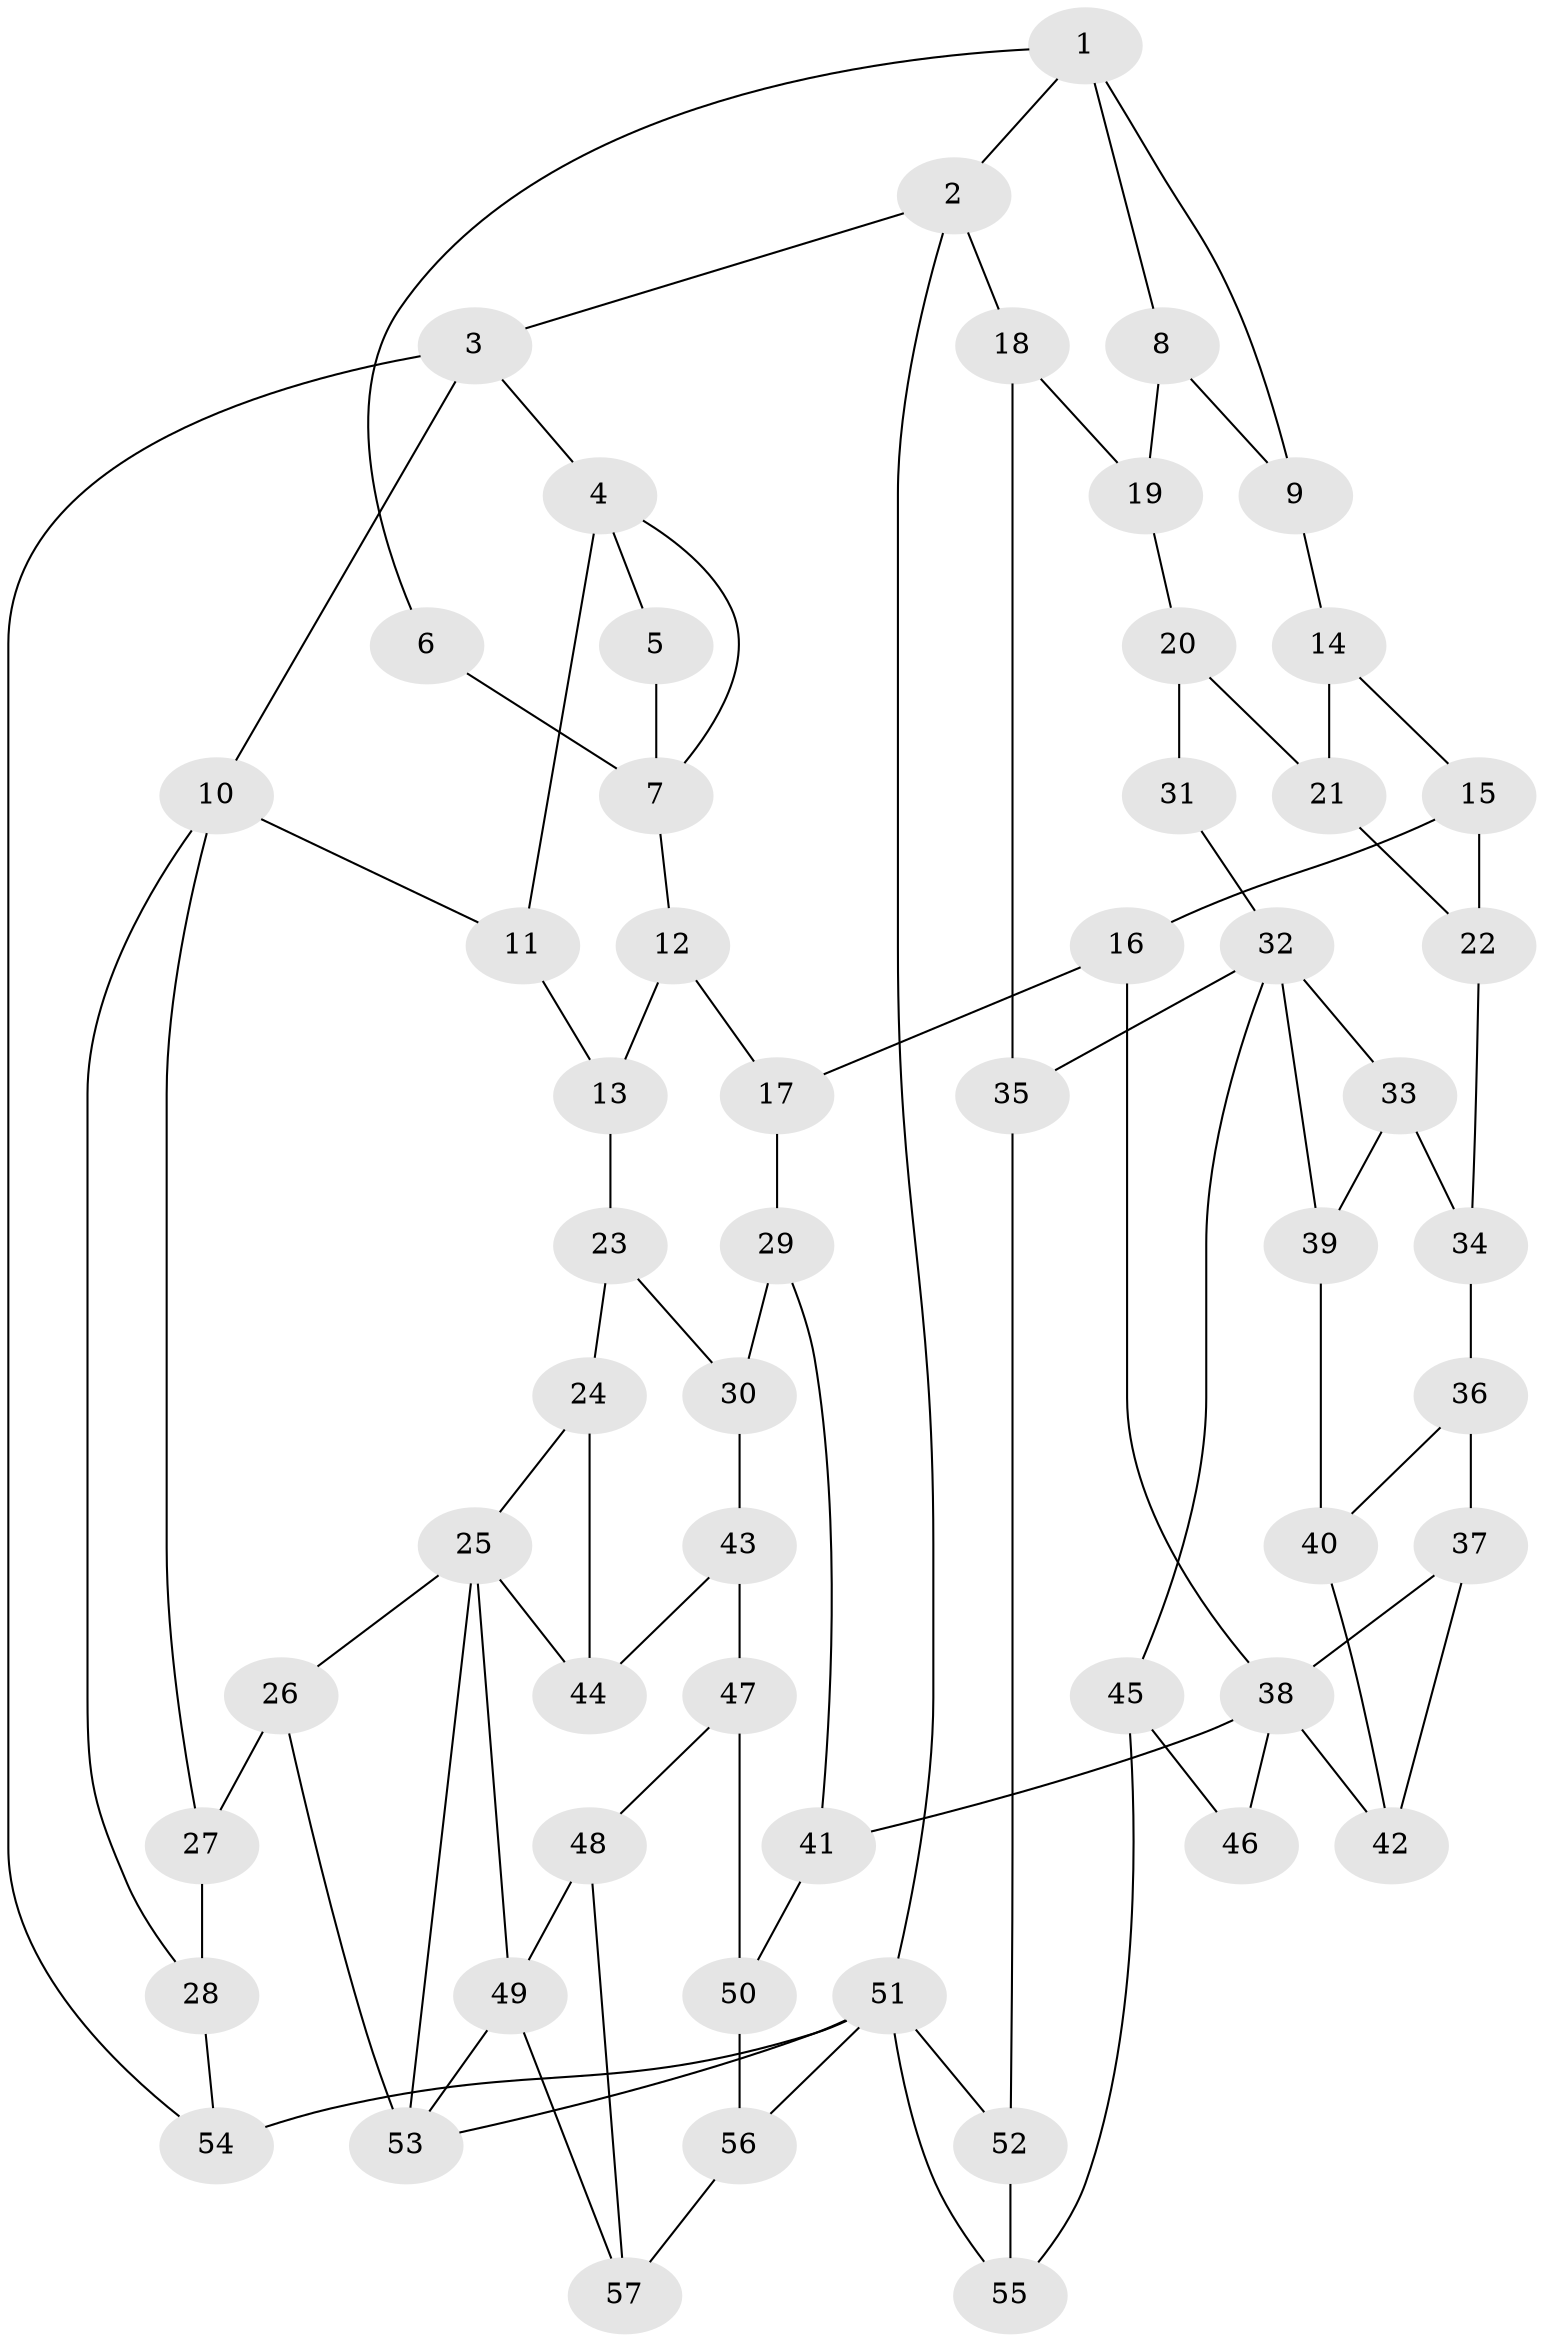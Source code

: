 // original degree distribution, {3: 0.0375, 4: 0.225, 5: 0.5125, 6: 0.225}
// Generated by graph-tools (version 1.1) at 2025/54/03/04/25 22:54:31]
// undirected, 57 vertices, 92 edges
graph export_dot {
  node [color=gray90,style=filled];
  1;
  2;
  3;
  4;
  5;
  6;
  7;
  8;
  9;
  10;
  11;
  12;
  13;
  14;
  15;
  16;
  17;
  18;
  19;
  20;
  21;
  22;
  23;
  24;
  25;
  26;
  27;
  28;
  29;
  30;
  31;
  32;
  33;
  34;
  35;
  36;
  37;
  38;
  39;
  40;
  41;
  42;
  43;
  44;
  45;
  46;
  47;
  48;
  49;
  50;
  51;
  52;
  53;
  54;
  55;
  56;
  57;
  1 -- 2 [weight=1.0];
  1 -- 6 [weight=1.0];
  1 -- 8 [weight=1.0];
  1 -- 9 [weight=1.0];
  2 -- 3 [weight=1.0];
  2 -- 18 [weight=1.0];
  2 -- 51 [weight=1.0];
  3 -- 4 [weight=1.0];
  3 -- 10 [weight=1.0];
  3 -- 54 [weight=1.0];
  4 -- 5 [weight=1.0];
  4 -- 7 [weight=1.0];
  4 -- 11 [weight=1.0];
  5 -- 7 [weight=1.0];
  6 -- 7 [weight=2.0];
  7 -- 12 [weight=1.0];
  8 -- 9 [weight=1.0];
  8 -- 19 [weight=1.0];
  9 -- 14 [weight=1.0];
  10 -- 11 [weight=1.0];
  10 -- 27 [weight=1.0];
  10 -- 28 [weight=1.0];
  11 -- 13 [weight=1.0];
  12 -- 13 [weight=1.0];
  12 -- 17 [weight=1.0];
  13 -- 23 [weight=1.0];
  14 -- 15 [weight=1.0];
  14 -- 21 [weight=1.0];
  15 -- 16 [weight=1.0];
  15 -- 22 [weight=1.0];
  16 -- 17 [weight=1.0];
  16 -- 38 [weight=1.0];
  17 -- 29 [weight=1.0];
  18 -- 19 [weight=1.0];
  18 -- 35 [weight=1.0];
  19 -- 20 [weight=1.0];
  20 -- 21 [weight=1.0];
  20 -- 31 [weight=1.0];
  21 -- 22 [weight=1.0];
  22 -- 34 [weight=1.0];
  23 -- 24 [weight=1.0];
  23 -- 30 [weight=1.0];
  24 -- 25 [weight=1.0];
  24 -- 44 [weight=1.0];
  25 -- 26 [weight=1.0];
  25 -- 44 [weight=1.0];
  25 -- 49 [weight=2.0];
  25 -- 53 [weight=1.0];
  26 -- 27 [weight=1.0];
  26 -- 53 [weight=1.0];
  27 -- 28 [weight=1.0];
  28 -- 54 [weight=1.0];
  29 -- 30 [weight=1.0];
  29 -- 41 [weight=1.0];
  30 -- 43 [weight=1.0];
  31 -- 32 [weight=2.0];
  32 -- 33 [weight=1.0];
  32 -- 35 [weight=1.0];
  32 -- 39 [weight=1.0];
  32 -- 45 [weight=1.0];
  33 -- 34 [weight=1.0];
  33 -- 39 [weight=1.0];
  34 -- 36 [weight=1.0];
  35 -- 52 [weight=1.0];
  36 -- 37 [weight=1.0];
  36 -- 40 [weight=1.0];
  37 -- 38 [weight=1.0];
  37 -- 42 [weight=1.0];
  38 -- 41 [weight=1.0];
  38 -- 42 [weight=1.0];
  38 -- 46 [weight=2.0];
  39 -- 40 [weight=1.0];
  40 -- 42 [weight=1.0];
  41 -- 50 [weight=1.0];
  43 -- 44 [weight=1.0];
  43 -- 47 [weight=1.0];
  45 -- 46 [weight=1.0];
  45 -- 55 [weight=1.0];
  47 -- 48 [weight=1.0];
  47 -- 50 [weight=1.0];
  48 -- 49 [weight=1.0];
  48 -- 57 [weight=1.0];
  49 -- 53 [weight=1.0];
  49 -- 57 [weight=1.0];
  50 -- 56 [weight=1.0];
  51 -- 52 [weight=1.0];
  51 -- 53 [weight=1.0];
  51 -- 54 [weight=2.0];
  51 -- 55 [weight=1.0];
  51 -- 56 [weight=1.0];
  52 -- 55 [weight=1.0];
  56 -- 57 [weight=1.0];
}
